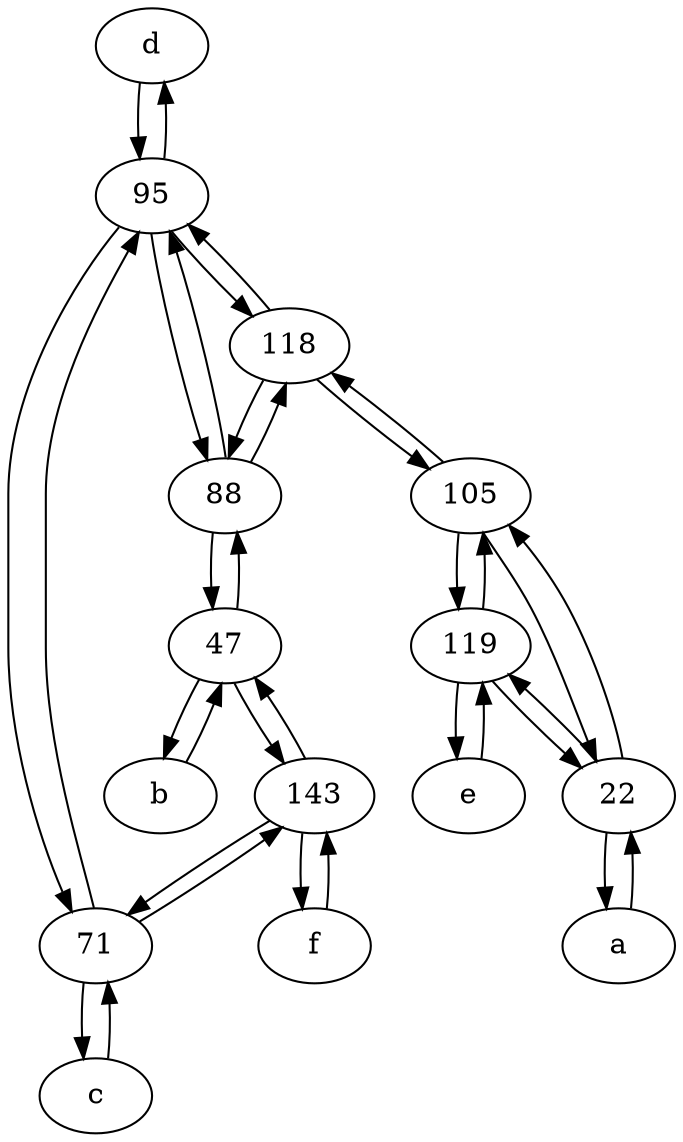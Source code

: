 digraph  {
	d [pos="20,30!"];
	71;
	b [pos="50,20!"];
	95;
	a [pos="40,10!"];
	119;
	88;
	e [pos="30,50!"];
	143;
	105;
	c [pos="20,10!"];
	47;
	f [pos="15,45!"];
	22;
	118;
	a -> 22;
	118 -> 88;
	c -> 71;
	47 -> b;
	118 -> 95;
	88 -> 95;
	143 -> f;
	71 -> 143;
	47 -> 88;
	143 -> 47;
	88 -> 118;
	105 -> 22;
	95 -> 71;
	95 -> d;
	71 -> 95;
	22 -> a;
	119 -> 22;
	143 -> 71;
	95 -> 118;
	b -> 47;
	105 -> 119;
	88 -> 47;
	f -> 143;
	118 -> 105;
	d -> 95;
	95 -> 88;
	119 -> e;
	22 -> 105;
	47 -> 143;
	71 -> c;
	105 -> 118;
	e -> 119;
	119 -> 105;
	22 -> 119;

	}